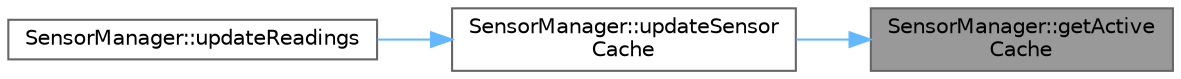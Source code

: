 digraph "SensorManager::getActiveCache"
{
 // LATEX_PDF_SIZE
  bgcolor="transparent";
  edge [fontname=Helvetica,fontsize=10,labelfontname=Helvetica,labelfontsize=10];
  node [fontname=Helvetica,fontsize=10,shape=box,height=0.2,width=0.4];
  rankdir="RL";
  Node1 [id="Node000001",label="SensorManager::getActive\lCache",height=0.2,width=0.4,color="gray40", fillcolor="grey60", style="filled", fontcolor="black",tooltip="Get the active buffer being written to."];
  Node1 -> Node2 [id="edge1_Node000001_Node000002",dir="back",color="steelblue1",style="solid",tooltip=" "];
  Node2 [id="Node000002",label="SensorManager::updateSensor\lCache",height=0.2,width=0.4,color="grey40", fillcolor="white", style="filled",URL="$class_sensor_manager.html#aaa624bba75f0859b4581080aaf57778c",tooltip="Update readings for a single sensor."];
  Node2 -> Node3 [id="edge2_Node000002_Node000003",dir="back",color="steelblue1",style="solid",tooltip=" "];
  Node3 [id="Node000003",label="SensorManager::updateReadings",height=0.2,width=0.4,color="grey40", fillcolor="white", style="filled",URL="$class_sensor_manager.html#a571b6b763e7f41e4105f72d90cde9c18",tooltip="Update readings from all sensors."];
}
